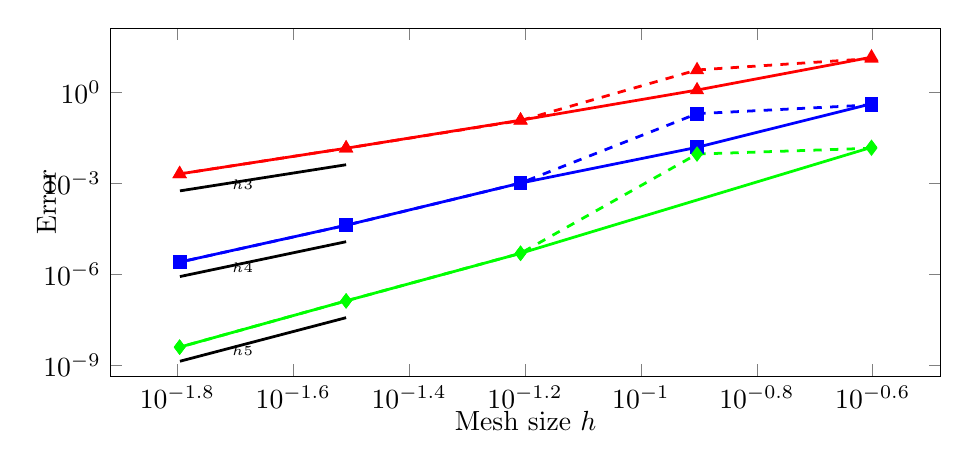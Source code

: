 \begin{tikzpicture}%
\begin{axis}[xmode=log,ymode=log,height=6cm,mark options={solid},xlabel={Mesh size $h$},ylabel={Error},ylabel style={yshift=-0.4cm},xlabel style={yshift=0.2cm},width=1\textwidth]%
\addplot[mark=diamond*,color=green,line width=1pt,solid] coordinates {%
(0.25,0.015)%
(0.125,0.0)%
(0.062,4.877e-06)%
(0.031,1.328e-07)%
(0.016,3.999e-09)%
};%
%
%
\addplot[forget plot,samples=100,line width=1pt,yshift=-0.2cm,domain={0.031:0.016},draw=black]{4.294*x^5} node[right, pos=0.75] {\tiny{$h5$}};%
\addplot[mark=square*,color=blue,line width=1pt,solid] coordinates {%
(0.25,0.406)%
(0.125,0.015)%
(0.062,0.001)%
(0.031,4.097e-05)%
(0.016,2.506e-06)%
};%
%
%
\addplot[forget plot,samples=100,line width=1pt,yshift=-0.2cm,domain={0.031:0.016},draw=black]{42.044*x^4} node[right, pos=0.75] {\tiny{$h4$}};%
\addplot[mark=triangle*,color=red,line width=1pt,solid] coordinates {%
(0.25,13.824)%
(0.125,1.148)%
(0.062,0.117)%
(0.031,0.014)%
(0.016,0.002)%
};%
%
%
\addplot[forget plot,samples=100,line width=1pt,yshift=-0.2cm,domain={0.031:0.016},draw=black]{444.05*x^3} node[right, pos=0.75] {\tiny{$h3$}};%
\addplot[mark=diamond*,color=green,line width=1pt,dashed] coordinates {%
(0.25,0.014)%
(0.125,0.009)%
(0.062,4.895e-06)%
(0.031,1.329e-07)%
(0.016,3.998e-09)%
};%
%
%
\addplot[mark=square*,color=blue,line width=1pt,dashed] coordinates {%
(0.25,0.373)%
(0.125,0.192)%
(0.062,0.001)%
(0.031,4.077e-05)%
(0.016,2.5e-06)%
};%
%
%
\addplot[mark=triangle*,color=red,line width=1pt,dashed] coordinates {%
(0.25,12.475)%
(0.125,5.266)%
(0.062,0.114)%
(0.031,0.014)%
(0.016,0.002)%
};%
%
%
\end{axis}%
\end{tikzpicture}%
